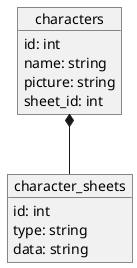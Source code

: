@startuml

/'

'/

object characters {
    id: int
    name: string
    picture: string
    sheet_id: int
}

object character_sheets {
    id: int
    type: string
    /'
    data is stringified JSON, sheet "drivers" are responsible
    for parsing and validating the data.
    '/
    data: string
}

characters *-- character_sheets

@enduml
